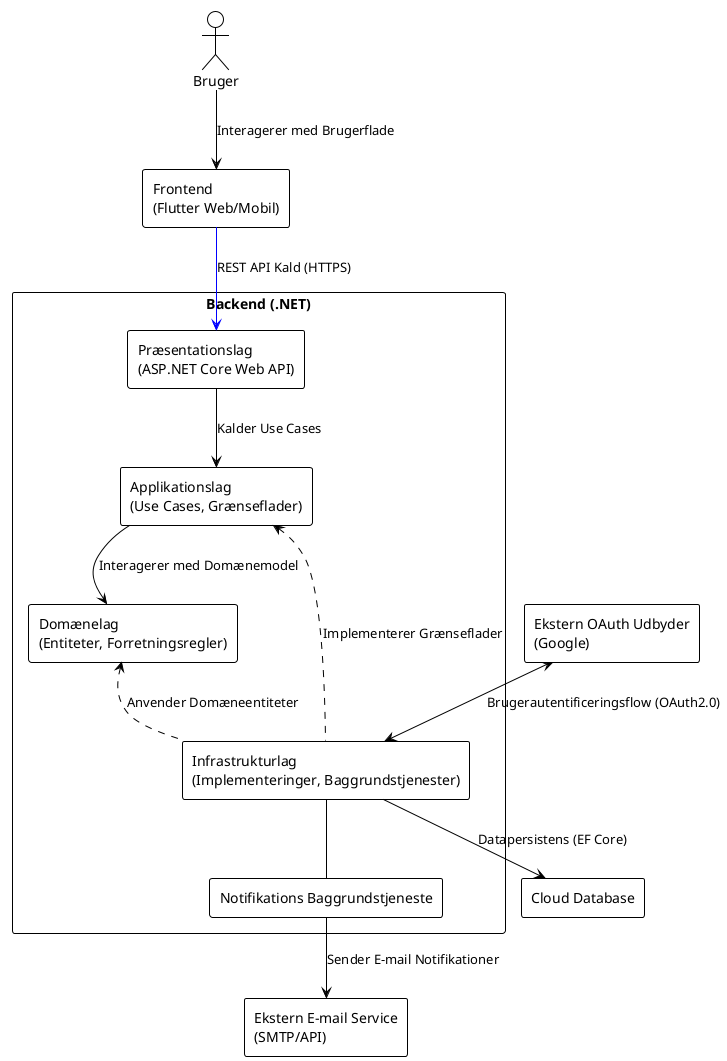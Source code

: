 @startuml OverstayArkitektur
!theme plain
skinparam componentStyle rectangle
skinparam packageStyle rectangle

actor "Bruger" as Bruger

RECTANGLE "Frontend\n(Flutter Web/Mobil)" as Frontend

package "Backend (.NET)" {
  RECTANGLE "Præsentationslag\n(ASP.NET Core Web API)" as API
  RECTANGLE "Applikationslag\n(Use Cases, Grænseflader)" as Applikation
  RECTANGLE "Domænelag\n(Entiteter, Forretningsregler)" as Domæne
  RECTANGLE "Infrastrukturlag\n(Implementeringer, Baggrundstjenester)" as Infrastruktur

  API --> Applikation : Kalder Use Cases
  Applikation --> Domæne : Interagerer med Domænemodel
  Infrastruktur .up.> Applikation : Implementerer Grænseflader
  Infrastruktur .up.> Domæne : Anvender Domæneentiteter

  ' Eksplicit visning af baggrundstjeneste inden for Infrastruktur
  RECTANGLE "Notifikations Baggrundstjeneste" as Baggrundstjeneste
  Infrastruktur -- Baggrundstjeneste
}

RECTANGLE "Cloud Database" as Database
RECTANGLE "Ekstern OAuth Udbyder\n(Google)" as OAuthUdbyder
RECTANGLE "Ekstern E-mail Service\n(SMTP/API)" as EmailService

Bruger --> Frontend : Interagerer med Brugerflade
Frontend -[#0000FF]-> API : REST API Kald (HTTPS)

OAuthUdbyder <--> Infrastruktur : Brugerautentificeringsflow (OAuth2.0)
Infrastruktur --> Database : Datapersistens (EF Core)
Baggrundstjeneste --> EmailService : Sender E-mail Notifikationer


@enduml